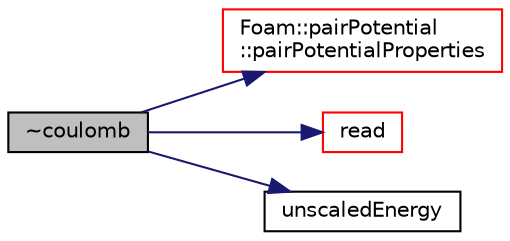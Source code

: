 digraph "~coulomb"
{
  bgcolor="transparent";
  edge [fontname="Helvetica",fontsize="10",labelfontname="Helvetica",labelfontsize="10"];
  node [fontname="Helvetica",fontsize="10",shape=record];
  rankdir="LR";
  Node1 [label="~coulomb",height=0.2,width=0.4,color="black", fillcolor="grey75", style="filled", fontcolor="black"];
  Node1 -> Node2 [color="midnightblue",fontsize="10",style="solid",fontname="Helvetica"];
  Node2 [label="Foam::pairPotential\l::pairPotentialProperties",height=0.2,width=0.4,color="red",URL="$a01810.html#aa87a4fe3f4ffe526e7bcea164efa7edc"];
  Node1 -> Node3 [color="midnightblue",fontsize="10",style="solid",fontname="Helvetica"];
  Node3 [label="read",height=0.2,width=0.4,color="red",URL="$a00418.html#a646f6b9e314f4e96310c6291a2be3579",tooltip="Read dictionary. "];
  Node1 -> Node4 [color="midnightblue",fontsize="10",style="solid",fontname="Helvetica"];
  Node4 [label="unscaledEnergy",height=0.2,width=0.4,color="black",URL="$a00418.html#a73698c4cdd0bb3eaaf7a7aa4ba68f011"];
}
